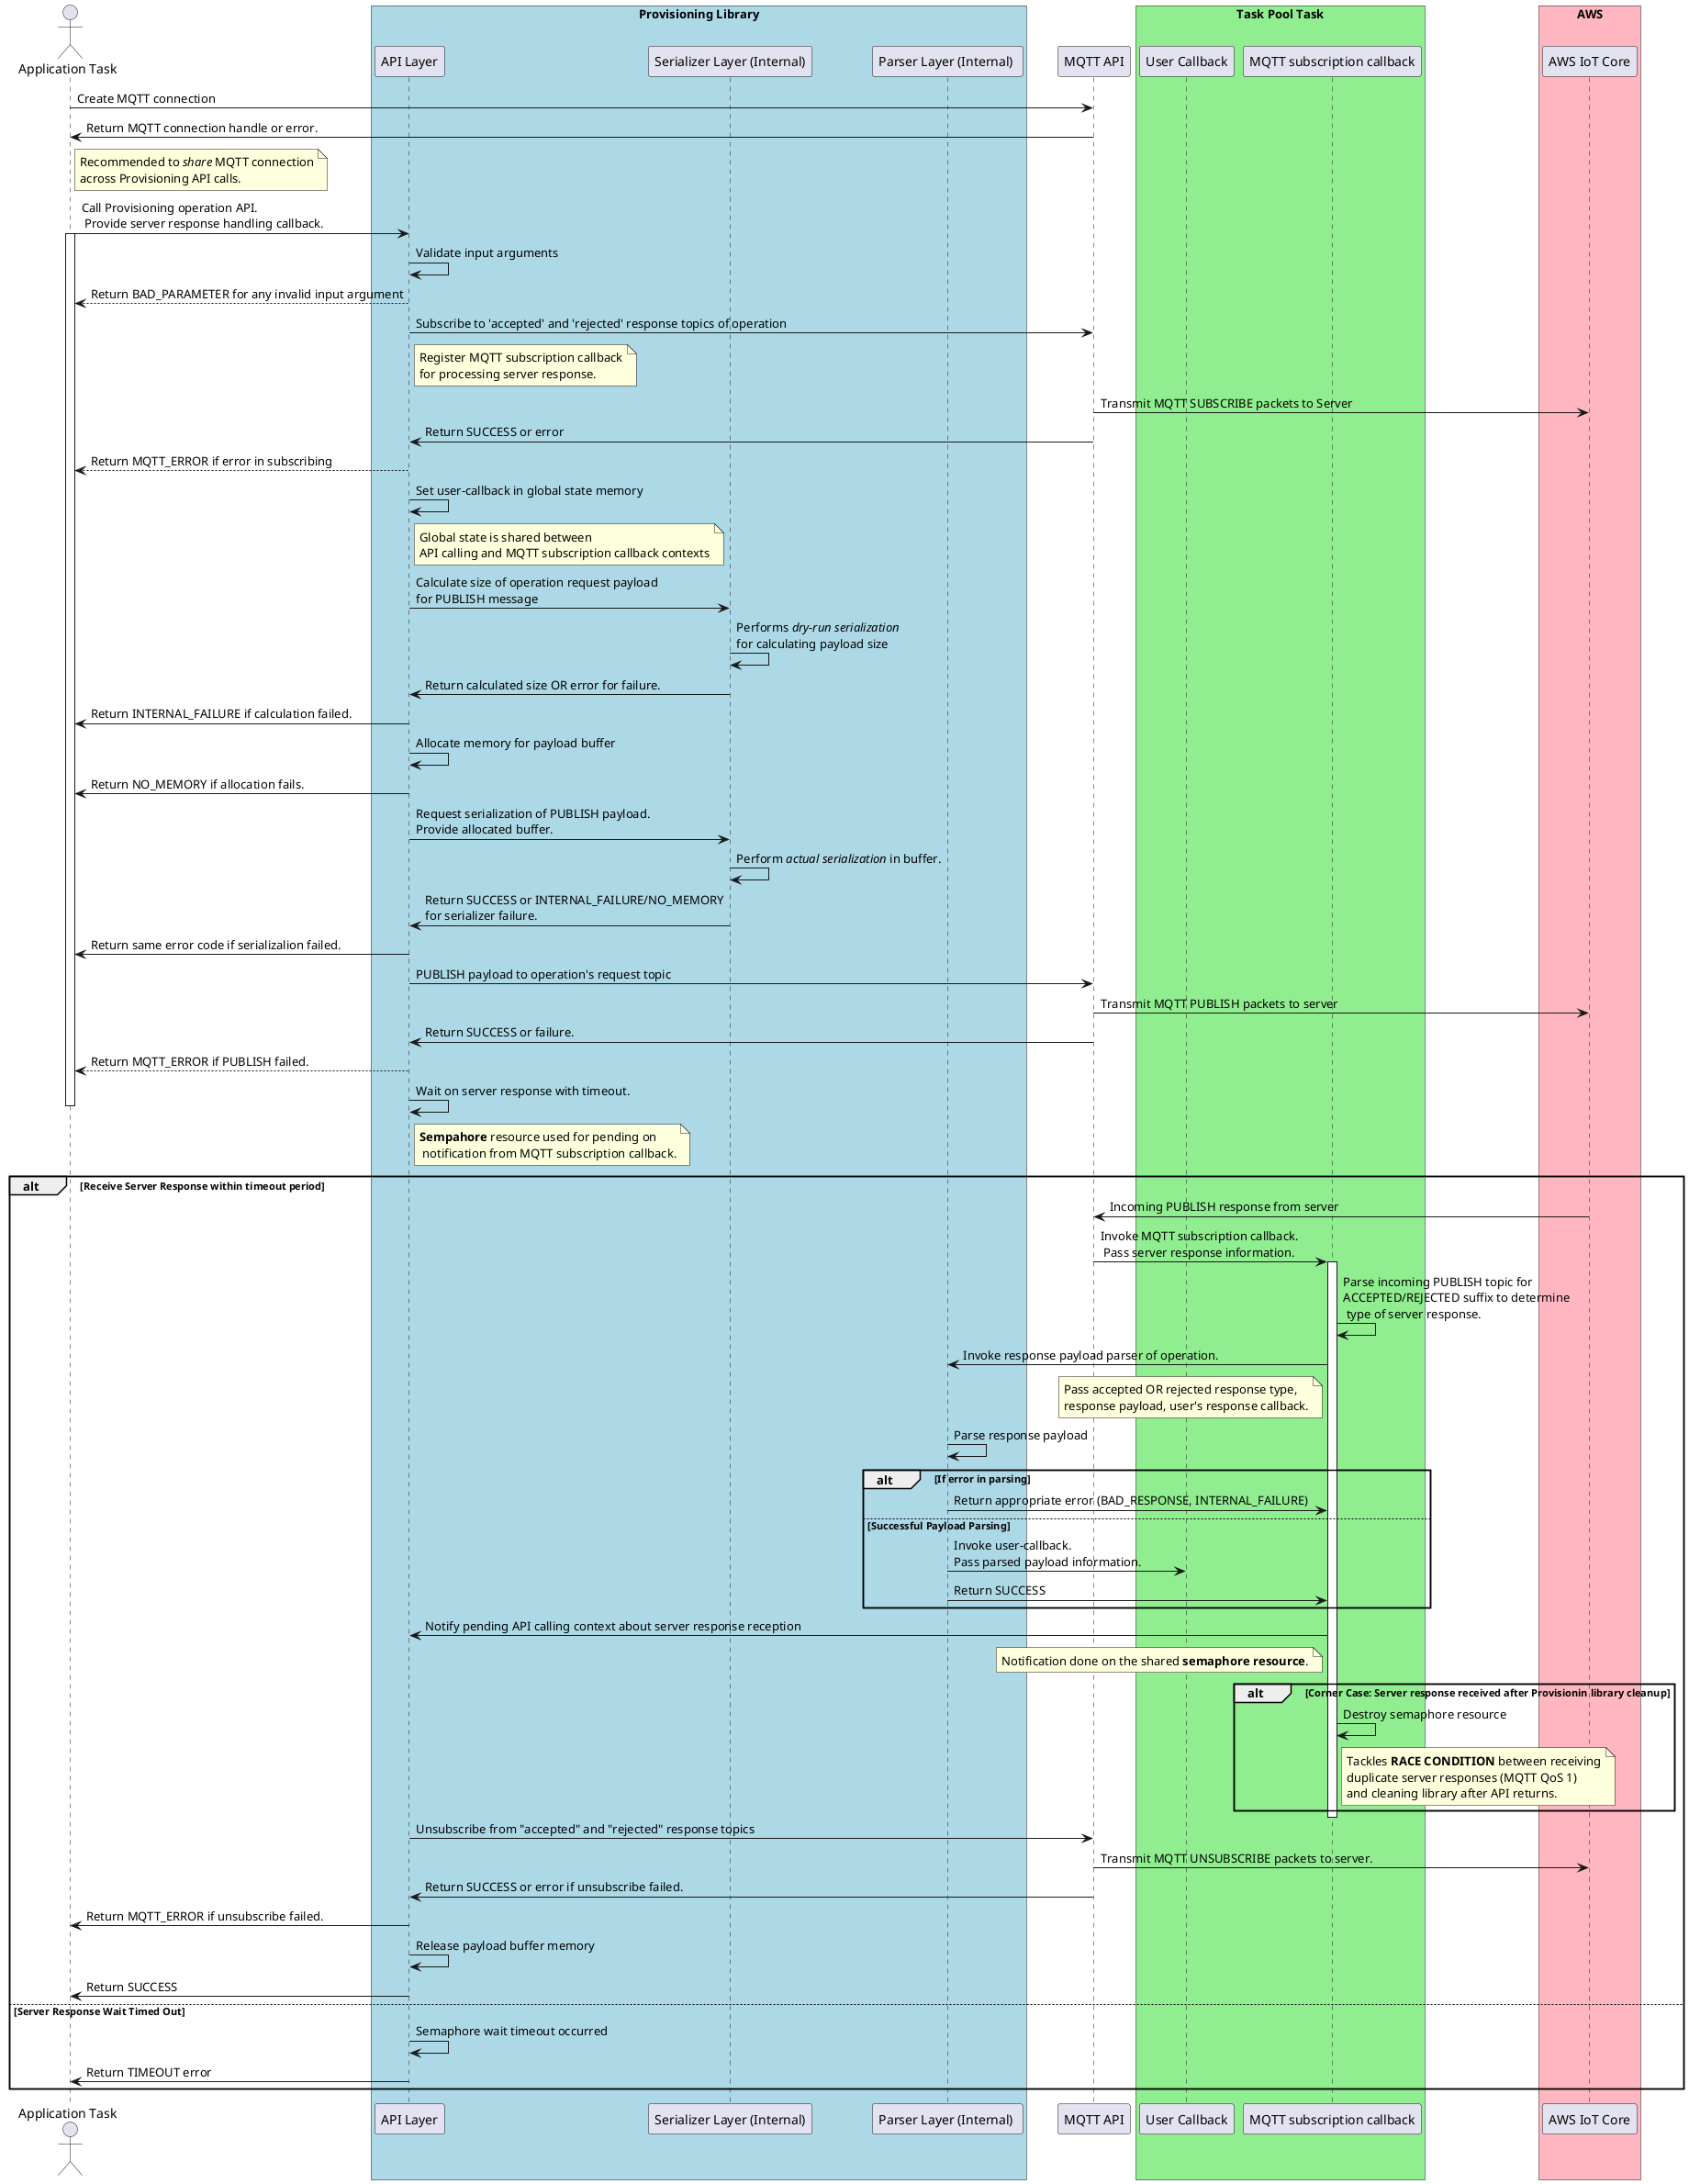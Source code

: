 @startuml
skinparam classFontSize 8
skinparam classFontName Helvetica

actor "Application Task" as app

box "Provisioning Library" #LightBlue
participant "API Layer" as provisioning
participant "Serializer Layer (Internal)" as serializer
participant "Parser Layer (Internal) " as parser
end box

participant "MQTT API" as mqtt

box "Task Pool Task" #LightGreen
participant "User Callback" as userCallback
participant "MQTT subscription callback" as callback
end box

box "AWS" #LightPink
participant "AWS IoT Core" as aws
end box

app -> mqtt: Create MQTT connection
mqtt -> app: Return MQTT connection handle or error.
note right of app: Recommended to <i>share</i> MQTT connection\nacross Provisioning API calls.

app -> provisioning: Call Provisioning operation API.\n Provide server response handling callback.
activate app

provisioning -> provisioning: Validate input arguments
provisioning --> app: Return BAD_PARAMETER for any invalid input argument

provisioning -> mqtt: Subscribe to 'accepted' and 'rejected' response topics of operation
note right of provisioning: Register MQTT subscription callback\nfor processing server response.

mqtt -> aws: Transmit MQTT SUBSCRIBE packets to Server
mqtt -> provisioning: Return SUCCESS or error
provisioning --> app: Return MQTT_ERROR if error in subscribing

provisioning -> provisioning: Set user-callback in global state memory
note right of provisioning: Global state is shared between\nAPI calling and MQTT subscription callback contexts

provisioning -> serializer: Calculate size of operation request payload\nfor PUBLISH message
serializer -> serializer: Performs <i>dry-run serialization</i>\nfor calculating payload size
serializer -> provisioning: Return calculated size OR error for failure.
provisioning -> app: Return INTERNAL_FAILURE if calculation failed.

provisioning -> provisioning: Allocate memory for payload buffer
provisioning -> app: Return NO_MEMORY if allocation fails.

provisioning -> serializer: Request serialization of PUBLISH payload. \nProvide allocated buffer.  
serializer -> serializer: Perform <i>actual serialization</i> in buffer.
serializer -> provisioning: Return SUCCESS or INTERNAL_FAILURE/NO_MEMORY\nfor serializer failure.
provisioning -> app: Return same error code if serializalion failed.

provisioning -> mqtt: PUBLISH payload to operation's request topic
mqtt -> aws: Transmit MQTT PUBLISH packets to server
mqtt -> provisioning: Return SUCCESS or failure.
provisioning --> app: Return MQTT_ERROR if PUBLISH failed.

provisioning -> provisioning: Wait on server response with timeout.
note right of provisioning: <b>Sempahore</b> resource used for pending on\n notification from MQTT subscription callback.
alt Receive Server Response within timeout period
deactivate app
aws -> mqtt : Incoming PUBLISH response from server
mqtt -> callback: Invoke MQTT subscription callback.\n Pass server response information.
activate callback
callback -> callback: Parse incoming PUBLISH topic for\nACCEPTED/REJECTED suffix to determine\n type of server response.
callback -> parser: Invoke response payload parser of operation.
note left of callback: Pass accepted OR rejected response type,\nresponse payload, user's response callback.
parser -> parser: Parse response payload
alt If error in parsing
parser -> callback: Return appropriate error (BAD_RESPONSE, INTERNAL_FAILURE)
else Successful Payload Parsing
parser -> userCallback: Invoke user-callback.\nPass parsed payload information.
parser -> callback: Return SUCCESS
end alt
callback -> provisioning: Notify pending API calling context about server response reception
note left of callback: Notification done on the shared <b>semaphore resource</b>.
alt Corner Case: Server response received after Provisionin library cleanup
callback -> callback: Destroy semaphore resource
note right of callback: Tackles <b>RACE CONDITION</b> between receiving\nduplicate server responses (MQTT QoS 1)\nand cleaning library after API returns.
end alt
deactivate callback
activate app

provisioning -> mqtt: Unsubscribe from "accepted" and "rejected" response topics
mqtt -> aws: Transmit MQTT UNSUBSCRIBE packets to server.
mqtt -> provisioning: Return SUCCESS or error if unsubscribe failed.
provisioning -> app: Return MQTT_ERROR if unsubscribe failed.

provisioning -> provisioning: Release payload buffer memory
provisioning -> app: Return SUCCESS

else Server Response Wait Timed Out
provisioning -> provisioning: Semaphore wait timeout occurred
provisioning -> app: Return TIMEOUT error
end alt
deactivate app

@enduml